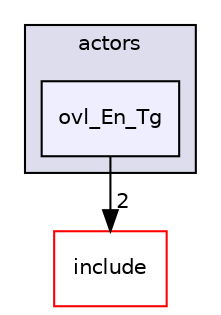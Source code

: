 digraph "src/overlays/actors/ovl_En_Tg" {
  compound=true
  node [ fontsize="10", fontname="Helvetica"];
  edge [ labelfontsize="10", labelfontname="Helvetica"];
  subgraph clusterdir_e93473484be31ce7bcb356bd643a22f8 {
    graph [ bgcolor="#ddddee", pencolor="black", label="actors" fontname="Helvetica", fontsize="10", URL="dir_e93473484be31ce7bcb356bd643a22f8.html"]
  dir_5ac6fcdb0ea8ee72efca42453771621e [shape=box, label="ovl_En_Tg", style="filled", fillcolor="#eeeeff", pencolor="black", URL="dir_5ac6fcdb0ea8ee72efca42453771621e.html"];
  }
  dir_d44c64559bbebec7f509842c48db8b23 [shape=box label="include" fillcolor="white" style="filled" color="red" URL="dir_d44c64559bbebec7f509842c48db8b23.html"];
  dir_5ac6fcdb0ea8ee72efca42453771621e->dir_d44c64559bbebec7f509842c48db8b23 [headlabel="2", labeldistance=1.5 headhref="dir_000360_000000.html"];
}
